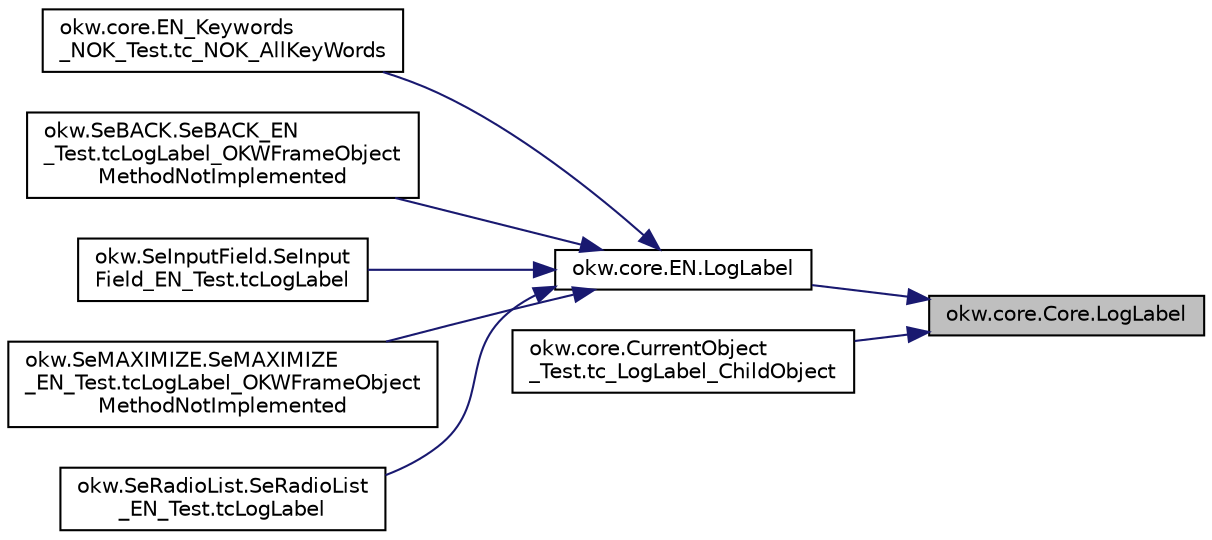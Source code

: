 digraph "okw.core.Core.LogLabel"
{
 // INTERACTIVE_SVG=YES
 // LATEX_PDF_SIZE
  edge [fontname="Helvetica",fontsize="10",labelfontname="Helvetica",labelfontsize="10"];
  node [fontname="Helvetica",fontsize="10",shape=record];
  rankdir="RL";
  Node1061 [label="okw.core.Core.LogLabel",height=0.2,width=0.4,color="black", fillcolor="grey75", style="filled", fontcolor="black",tooltip="Gibt den Wert des Etikette/Label in der Logdatei aus."];
  Node1061 -> Node1062 [dir="back",color="midnightblue",fontsize="10",style="solid",fontname="Helvetica"];
  Node1062 [label="okw.core.EN.LogLabel",height=0.2,width=0.4,color="black", fillcolor="white", style="filled",URL="$classokw_1_1core_1_1_e_n.html#a5fcf39338e18d9d03d75197bc6b4ace2",tooltip="Gibt den Wert des Etikette/Label in der Logdatei aus."];
  Node1062 -> Node1063 [dir="back",color="midnightblue",fontsize="10",style="solid",fontname="Helvetica"];
  Node1063 [label="okw.core.EN_Keywords\l_NOK_Test.tc_NOK_AllKeyWords",height=0.2,width=0.4,color="black", fillcolor="white", style="filled",URL="$classokw_1_1core_1_1_e_n___keywords___n_o_k___test.html#a81a960a2341dfb0e27da7871291c84dc",tooltip="Prüft methoden aufruf für einen einfachen Click."];
  Node1062 -> Node1064 [dir="back",color="midnightblue",fontsize="10",style="solid",fontname="Helvetica"];
  Node1064 [label="okw.SeBACK.SeBACK_EN\l_Test.tcLogLabel_OKWFrameObject\lMethodNotImplemented",height=0.2,width=0.4,color="black", fillcolor="white", style="filled",URL="$classokw_1_1_se_b_a_c_k_1_1_se_b_a_c_k___e_n___test.html#a9122f4322cd6edce8b00bb21ae93025f",tooltip="Teste das Schlüsselwort LogLabel( FN ) eines SeBACK Prüfen."];
  Node1062 -> Node1065 [dir="back",color="midnightblue",fontsize="10",style="solid",fontname="Helvetica"];
  Node1065 [label="okw.SeInputField.SeInput\lField_EN_Test.tcLogLabel",height=0.2,width=0.4,color="black", fillcolor="white", style="filled",URL="$classokw_1_1_se_input_field_1_1_se_input_field___e_n___test.html#a3a35fd036036c4b9999372dfa8a72d58",tooltip="Teste das Schlüsselwort LogLabel( FN ) eines SeInputText Prüfen."];
  Node1062 -> Node1066 [dir="back",color="midnightblue",fontsize="10",style="solid",fontname="Helvetica"];
  Node1066 [label="okw.SeMAXIMIZE.SeMAXIMIZE\l_EN_Test.tcLogLabel_OKWFrameObject\lMethodNotImplemented",height=0.2,width=0.4,color="black", fillcolor="white", style="filled",URL="$classokw_1_1_se_m_a_x_i_m_i_z_e_1_1_se_m_a_x_i_m_i_z_e___e_n___test.html#a161a9f71e29dd3b8d84de7382c4e4527",tooltip="Teste das Schlüsselwort LogLabel( FN ) eines SeMAXIMIZE Prüfen."];
  Node1062 -> Node1067 [dir="back",color="midnightblue",fontsize="10",style="solid",fontname="Helvetica"];
  Node1067 [label="okw.SeRadioList.SeRadioList\l_EN_Test.tcLogLabel",height=0.2,width=0.4,color="black", fillcolor="white", style="filled",URL="$classokw_1_1_se_radio_list_1_1_se_radio_list___e_n___test.html#a96bd6a3fdc8d0462be6432b268d24791",tooltip="Prüft die Methode SeRadioList.LogValue."];
  Node1061 -> Node1068 [dir="back",color="midnightblue",fontsize="10",style="solid",fontname="Helvetica"];
  Node1068 [label="okw.core.CurrentObject\l_Test.tc_LogLabel_ChildObject",height=0.2,width=0.4,color="black", fillcolor="white", style="filled",URL="$classokw_1_1core_1_1_current_object___test.html#a9da72c22aaec65c3c7fe8478dc8cce23",tooltip="Testziel: Prüft den Aufruf der Methode LogLabel( \"FN\" ) im ChildObject."];
}

